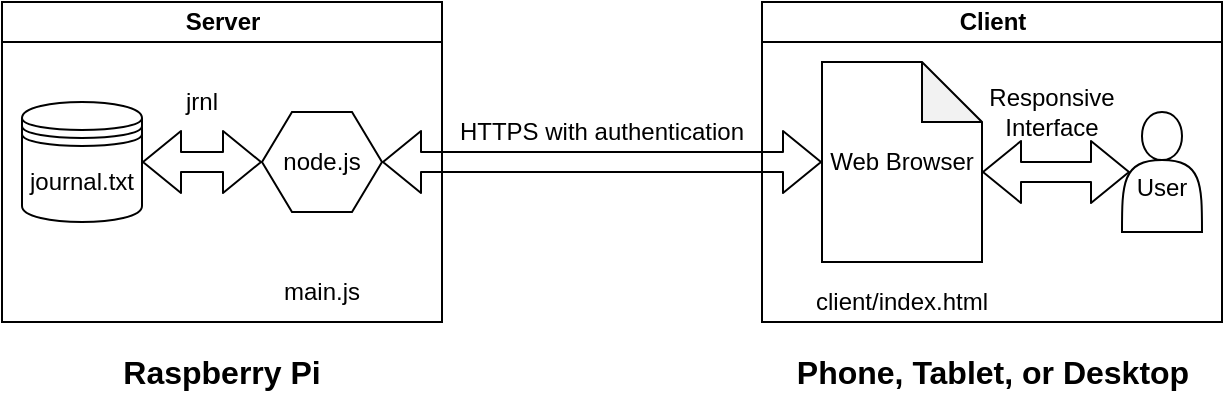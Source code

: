 <mxfile version="10.5.0" type="device"><diagram id="oBrX0YmPGsG_wwpSkVTj" name="Page-1"><mxGraphModel dx="1074" dy="675" grid="1" gridSize="10" guides="1" tooltips="1" connect="1" arrows="1" fold="1" page="1" pageScale="1" pageWidth="1100" pageHeight="850" math="0" shadow="0"><root><mxCell id="0"/><mxCell id="1" parent="0"/><mxCell id="BH33uks-X5Ram_0-4XU2-10" value="Server" style="swimlane;html=1;startSize=20;horizontal=1;containerType=tree;" vertex="1" parent="1"><mxGeometry x="170" y="265" width="220" height="160" as="geometry"/></mxCell><mxCell id="BH33uks-X5Ram_0-4XU2-9" value="journal.txt" style="shape=datastore;whiteSpace=wrap;html=1;" vertex="1" parent="BH33uks-X5Ram_0-4XU2-10"><mxGeometry x="10" y="50" width="60" height="60" as="geometry"/></mxCell><mxCell id="BH33uks-X5Ram_0-4XU2-14" value="node.js" style="shape=hexagon;html=1;whiteSpace=wrap;perimeter=hexagonPerimeter;rounded=0;" vertex="1" parent="BH33uks-X5Ram_0-4XU2-10"><mxGeometry x="130" y="55" width="60" height="50" as="geometry"/></mxCell><mxCell id="BH33uks-X5Ram_0-4XU2-15" value="" style="shape=flexArrow;endArrow=classic;startArrow=classic;html=1;entryX=0;entryY=0.5;entryDx=0;entryDy=0;exitX=1;exitY=0.5;exitDx=0;exitDy=0;" edge="1" parent="BH33uks-X5Ram_0-4XU2-10" source="BH33uks-X5Ram_0-4XU2-9" target="BH33uks-X5Ram_0-4XU2-14"><mxGeometry width="50" height="50" relative="1" as="geometry"><mxPoint x="80" y="105" as="sourcePoint"/><mxPoint x="130" y="55" as="targetPoint"/></mxGeometry></mxCell><mxCell id="BH33uks-X5Ram_0-4XU2-16" value="&lt;div align=&quot;center&quot;&gt;&lt;font style=&quot;font-size: 12px&quot;&gt;&lt;span&gt;jrnl&lt;/span&gt;&lt;/font&gt;&lt;/div&gt;" style="text;html=1;resizable=0;points=[];autosize=1;align=left;verticalAlign=top;spacingTop=-4;" vertex="1" parent="BH33uks-X5Ram_0-4XU2-10"><mxGeometry x="90" y="40" width="30" height="20" as="geometry"/></mxCell><mxCell id="BH33uks-X5Ram_0-4XU2-27" value="&lt;div&gt;main.js&lt;/div&gt;" style="text;html=1;strokeColor=none;fillColor=none;align=center;verticalAlign=middle;whiteSpace=wrap;rounded=0;" vertex="1" parent="BH33uks-X5Ram_0-4XU2-10"><mxGeometry x="140" y="135" width="40" height="20" as="geometry"/></mxCell><mxCell id="BH33uks-X5Ram_0-4XU2-11" value="Client" style="swimlane;html=1;startSize=20;horizontal=1;containerType=tree;" vertex="1" parent="1"><mxGeometry x="550" y="265" width="230" height="160" as="geometry"/></mxCell><mxCell id="BH33uks-X5Ram_0-4XU2-12" value="&lt;div&gt;&lt;br&gt;&lt;/div&gt;&lt;div&gt;User&lt;/div&gt;" style="shape=actor;whiteSpace=wrap;html=1;" vertex="1" parent="BH33uks-X5Ram_0-4XU2-11"><mxGeometry x="180" y="55" width="40" height="60" as="geometry"/></mxCell><mxCell id="BH33uks-X5Ram_0-4XU2-18" value="Web Browser" style="shape=note;whiteSpace=wrap;html=1;backgroundOutline=1;darkOpacity=0.05;" vertex="1" parent="BH33uks-X5Ram_0-4XU2-11"><mxGeometry x="30" y="30" width="80" height="100" as="geometry"/></mxCell><mxCell id="BH33uks-X5Ram_0-4XU2-21" value="" style="shape=flexArrow;endArrow=classic;startArrow=classic;html=1;exitX=1;exitY=0.55;exitDx=0;exitDy=0;exitPerimeter=0;entryX=0.1;entryY=0.5;entryDx=0;entryDy=0;entryPerimeter=0;" edge="1" parent="BH33uks-X5Ram_0-4XU2-11" source="BH33uks-X5Ram_0-4XU2-18" target="BH33uks-X5Ram_0-4XU2-12"><mxGeometry width="50" height="50" relative="1" as="geometry"><mxPoint x="120" y="115" as="sourcePoint"/><mxPoint x="170" y="65" as="targetPoint"/></mxGeometry></mxCell><mxCell id="BH33uks-X5Ram_0-4XU2-23" value="&lt;div&gt;Responsive&lt;/div&gt;&lt;div&gt;Interface&lt;br&gt;&lt;/div&gt;" style="text;html=1;strokeColor=none;fillColor=none;align=center;verticalAlign=middle;whiteSpace=wrap;rounded=0;" vertex="1" parent="BH33uks-X5Ram_0-4XU2-11"><mxGeometry x="125" y="45" width="40" height="20" as="geometry"/></mxCell><mxCell id="BH33uks-X5Ram_0-4XU2-26" value="client/index.html" style="text;html=1;strokeColor=none;fillColor=none;align=center;verticalAlign=middle;whiteSpace=wrap;rounded=0;" vertex="1" parent="BH33uks-X5Ram_0-4XU2-11"><mxGeometry x="50" y="140" width="40" height="20" as="geometry"/></mxCell><mxCell id="BH33uks-X5Ram_0-4XU2-19" value="" style="shape=flexArrow;endArrow=classic;startArrow=classic;html=1;exitX=1;exitY=0.5;exitDx=0;exitDy=0;entryX=0;entryY=0.5;entryDx=0;entryDy=0;entryPerimeter=0;" edge="1" parent="1" source="BH33uks-X5Ram_0-4XU2-14" target="BH33uks-X5Ram_0-4XU2-18"><mxGeometry width="50" height="50" relative="1" as="geometry"><mxPoint x="440" y="380" as="sourcePoint"/><mxPoint x="490" y="330" as="targetPoint"/></mxGeometry></mxCell><mxCell id="BH33uks-X5Ram_0-4XU2-20" value="HTTPS with authentication" style="text;html=1;strokeColor=none;fillColor=none;align=center;verticalAlign=middle;whiteSpace=wrap;rounded=0;" vertex="1" parent="1"><mxGeometry x="385" y="320" width="170" height="20" as="geometry"/></mxCell><mxCell id="BH33uks-X5Ram_0-4XU2-28" value="&lt;font style=&quot;font-size: 16px&quot;&gt;&lt;b&gt;Raspberry Pi&lt;/b&gt;&lt;/font&gt;" style="text;html=1;strokeColor=none;fillColor=none;align=center;verticalAlign=middle;whiteSpace=wrap;rounded=0;" vertex="1" parent="1"><mxGeometry x="221" y="440" width="118" height="20" as="geometry"/></mxCell><mxCell id="BH33uks-X5Ram_0-4XU2-29" value="&lt;font style=&quot;font-size: 16px&quot;&gt;&lt;b&gt;Phone, Tablet, or Desktop&lt;/b&gt;&lt;/font&gt;" style="text;html=1;strokeColor=none;fillColor=none;align=center;verticalAlign=middle;whiteSpace=wrap;rounded=0;" vertex="1" parent="1"><mxGeometry x="552.5" y="440" width="225" height="20" as="geometry"/></mxCell></root></mxGraphModel></diagram></mxfile>